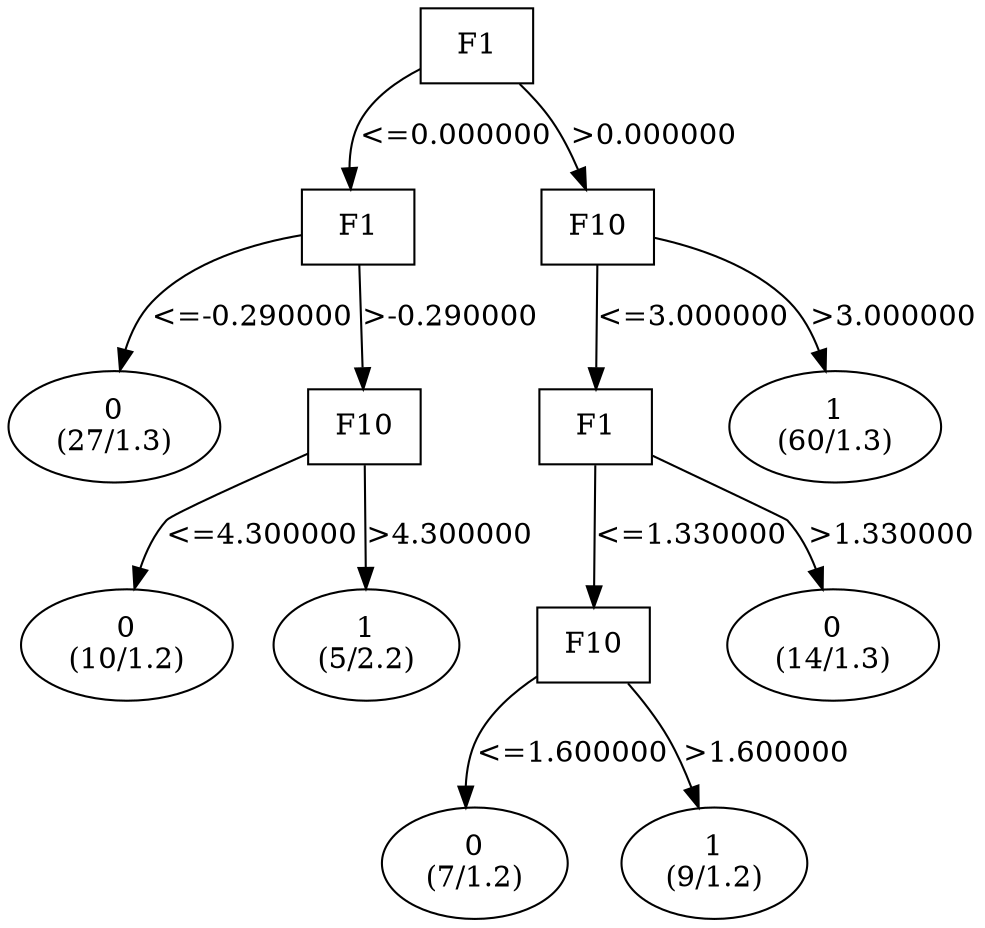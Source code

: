 digraph YaDT {
n0 [ shape=box, label="F1\n"]
n0 -> n1 [label="<=0.000000"]
n1 [ shape=box, label="F1\n"]
n1 -> n2 [label="<=-0.290000"]
n2 [ shape=ellipse, label="0\n(27/1.3)"]
n1 -> n3 [label=">-0.290000"]
n3 [ shape=box, label="F10\n"]
n3 -> n4 [label="<=4.300000"]
n4 [ shape=ellipse, label="0\n(10/1.2)"]
n3 -> n5 [label=">4.300000"]
n5 [ shape=ellipse, label="1\n(5/2.2)"]
n0 -> n8 [label=">0.000000"]
n8 [ shape=box, label="F10\n"]
n8 -> n9 [label="<=3.000000"]
n9 [ shape=box, label="F1\n"]
n9 -> n10 [label="<=1.330000"]
n10 [ shape=box, label="F10\n"]
n10 -> n11 [label="<=1.600000"]
n11 [ shape=ellipse, label="0\n(7/1.2)"]
n10 -> n12 [label=">1.600000"]
n12 [ shape=ellipse, label="1\n(9/1.2)"]
n9 -> n14 [label=">1.330000"]
n14 [ shape=ellipse, label="0\n(14/1.3)"]
n8 -> n16 [label=">3.000000"]
n16 [ shape=ellipse, label="1\n(60/1.3)"]
}
